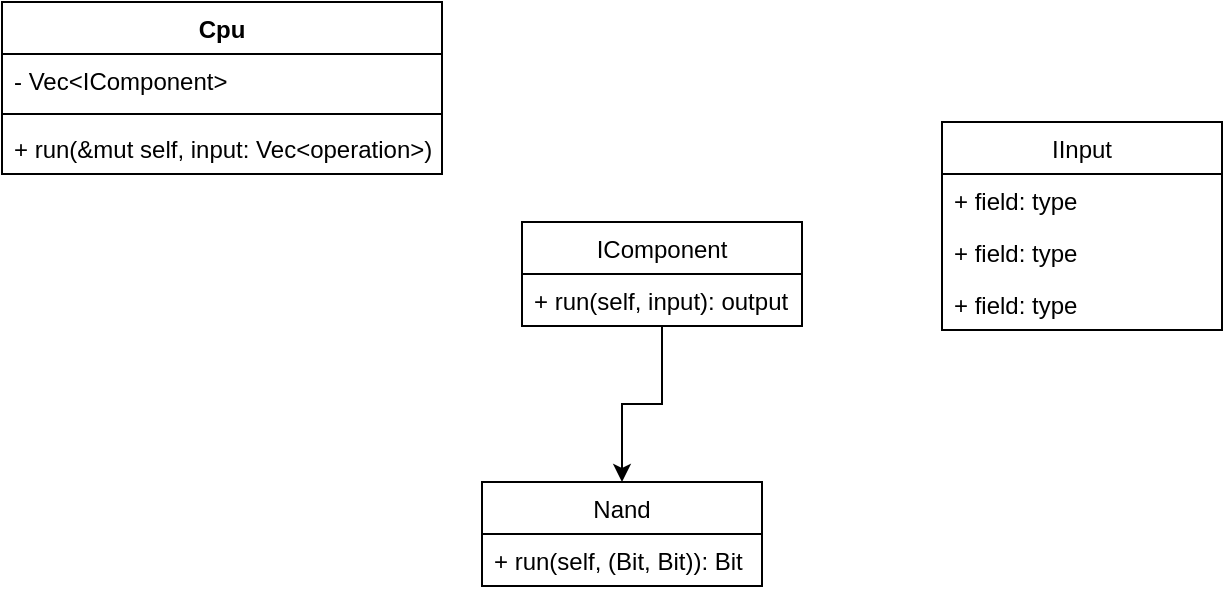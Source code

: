 <mxfile version="14.8.0" type="device"><diagram id="CNzHwcfxJEOeOCGxilQV" name="Page-1"><mxGraphModel dx="818" dy="490" grid="1" gridSize="10" guides="1" tooltips="1" connect="1" arrows="1" fold="1" page="1" pageScale="1" pageWidth="827" pageHeight="1169" math="0" shadow="0"><root><mxCell id="0"/><mxCell id="1" parent="0"/><mxCell id="YNssOs710Y0-QIVJK54E-33" value="Cpu" style="swimlane;fontStyle=1;align=center;verticalAlign=top;childLayout=stackLayout;horizontal=1;startSize=26;horizontalStack=0;resizeParent=1;resizeParentMax=0;resizeLast=0;collapsible=1;marginBottom=0;" vertex="1" parent="1"><mxGeometry width="220" height="86" as="geometry"><mxRectangle width="60" height="26" as="alternateBounds"/></mxGeometry></mxCell><mxCell id="YNssOs710Y0-QIVJK54E-34" value="- Vec&lt;IComponent&gt;" style="text;strokeColor=none;fillColor=none;align=left;verticalAlign=top;spacingLeft=4;spacingRight=4;overflow=hidden;rotatable=0;points=[[0,0.5],[1,0.5]];portConstraint=eastwest;" vertex="1" parent="YNssOs710Y0-QIVJK54E-33"><mxGeometry y="26" width="220" height="26" as="geometry"/></mxCell><mxCell id="YNssOs710Y0-QIVJK54E-35" value="" style="line;strokeWidth=1;fillColor=none;align=left;verticalAlign=middle;spacingTop=-1;spacingLeft=3;spacingRight=3;rotatable=0;labelPosition=right;points=[];portConstraint=eastwest;" vertex="1" parent="YNssOs710Y0-QIVJK54E-33"><mxGeometry y="52" width="220" height="8" as="geometry"/></mxCell><mxCell id="YNssOs710Y0-QIVJK54E-36" value="+ run(&amp;mut self, input: Vec&lt;operation&gt;)" style="text;strokeColor=none;fillColor=none;align=left;verticalAlign=top;spacingLeft=4;spacingRight=4;overflow=hidden;rotatable=0;points=[[0,0.5],[1,0.5]];portConstraint=eastwest;" vertex="1" parent="YNssOs710Y0-QIVJK54E-33"><mxGeometry y="60" width="220" height="26" as="geometry"/></mxCell><mxCell id="YNssOs710Y0-QIVJK54E-56" value="" style="edgeStyle=orthogonalEdgeStyle;rounded=0;orthogonalLoop=1;jettySize=auto;html=1;" edge="1" parent="1" source="YNssOs710Y0-QIVJK54E-50" target="YNssOs710Y0-QIVJK54E-54"><mxGeometry relative="1" as="geometry"/></mxCell><mxCell id="YNssOs710Y0-QIVJK54E-50" value="IComponent" style="swimlane;fontStyle=0;childLayout=stackLayout;horizontal=1;startSize=26;fillColor=none;horizontalStack=0;resizeParent=1;resizeParentMax=0;resizeLast=0;collapsible=1;marginBottom=0;" vertex="1" parent="1"><mxGeometry x="260" y="110" width="140" height="52" as="geometry"><mxRectangle x="300" y="120" width="100" height="26" as="alternateBounds"/></mxGeometry></mxCell><mxCell id="YNssOs710Y0-QIVJK54E-51" value="+ run(self, input): output" style="text;strokeColor=none;fillColor=none;align=left;verticalAlign=top;spacingLeft=4;spacingRight=4;overflow=hidden;rotatable=0;points=[[0,0.5],[1,0.5]];portConstraint=eastwest;" vertex="1" parent="YNssOs710Y0-QIVJK54E-50"><mxGeometry y="26" width="140" height="26" as="geometry"/></mxCell><mxCell id="YNssOs710Y0-QIVJK54E-54" value="Nand" style="swimlane;fontStyle=0;childLayout=stackLayout;horizontal=1;startSize=26;fillColor=none;horizontalStack=0;resizeParent=1;resizeParentMax=0;resizeLast=0;collapsible=1;marginBottom=0;" vertex="1" parent="1"><mxGeometry x="240" y="240" width="140" height="52" as="geometry"/></mxCell><mxCell id="YNssOs710Y0-QIVJK54E-55" value="+ run(self, (Bit, Bit)): Bit" style="text;strokeColor=none;fillColor=none;align=left;verticalAlign=top;spacingLeft=4;spacingRight=4;overflow=hidden;rotatable=0;points=[[0,0.5],[1,0.5]];portConstraint=eastwest;" vertex="1" parent="YNssOs710Y0-QIVJK54E-54"><mxGeometry y="26" width="140" height="26" as="geometry"/></mxCell><mxCell id="YNssOs710Y0-QIVJK54E-61" value="IInput" style="swimlane;fontStyle=0;childLayout=stackLayout;horizontal=1;startSize=26;fillColor=none;horizontalStack=0;resizeParent=1;resizeParentMax=0;resizeLast=0;collapsible=1;marginBottom=0;" vertex="1" parent="1"><mxGeometry x="470" y="60" width="140" height="104" as="geometry"/></mxCell><mxCell id="YNssOs710Y0-QIVJK54E-62" value="+ field: type" style="text;strokeColor=none;fillColor=none;align=left;verticalAlign=top;spacingLeft=4;spacingRight=4;overflow=hidden;rotatable=0;points=[[0,0.5],[1,0.5]];portConstraint=eastwest;" vertex="1" parent="YNssOs710Y0-QIVJK54E-61"><mxGeometry y="26" width="140" height="26" as="geometry"/></mxCell><mxCell id="YNssOs710Y0-QIVJK54E-63" value="+ field: type" style="text;strokeColor=none;fillColor=none;align=left;verticalAlign=top;spacingLeft=4;spacingRight=4;overflow=hidden;rotatable=0;points=[[0,0.5],[1,0.5]];portConstraint=eastwest;" vertex="1" parent="YNssOs710Y0-QIVJK54E-61"><mxGeometry y="52" width="140" height="26" as="geometry"/></mxCell><mxCell id="YNssOs710Y0-QIVJK54E-64" value="+ field: type" style="text;strokeColor=none;fillColor=none;align=left;verticalAlign=top;spacingLeft=4;spacingRight=4;overflow=hidden;rotatable=0;points=[[0,0.5],[1,0.5]];portConstraint=eastwest;" vertex="1" parent="YNssOs710Y0-QIVJK54E-61"><mxGeometry y="78" width="140" height="26" as="geometry"/></mxCell></root></mxGraphModel></diagram></mxfile>